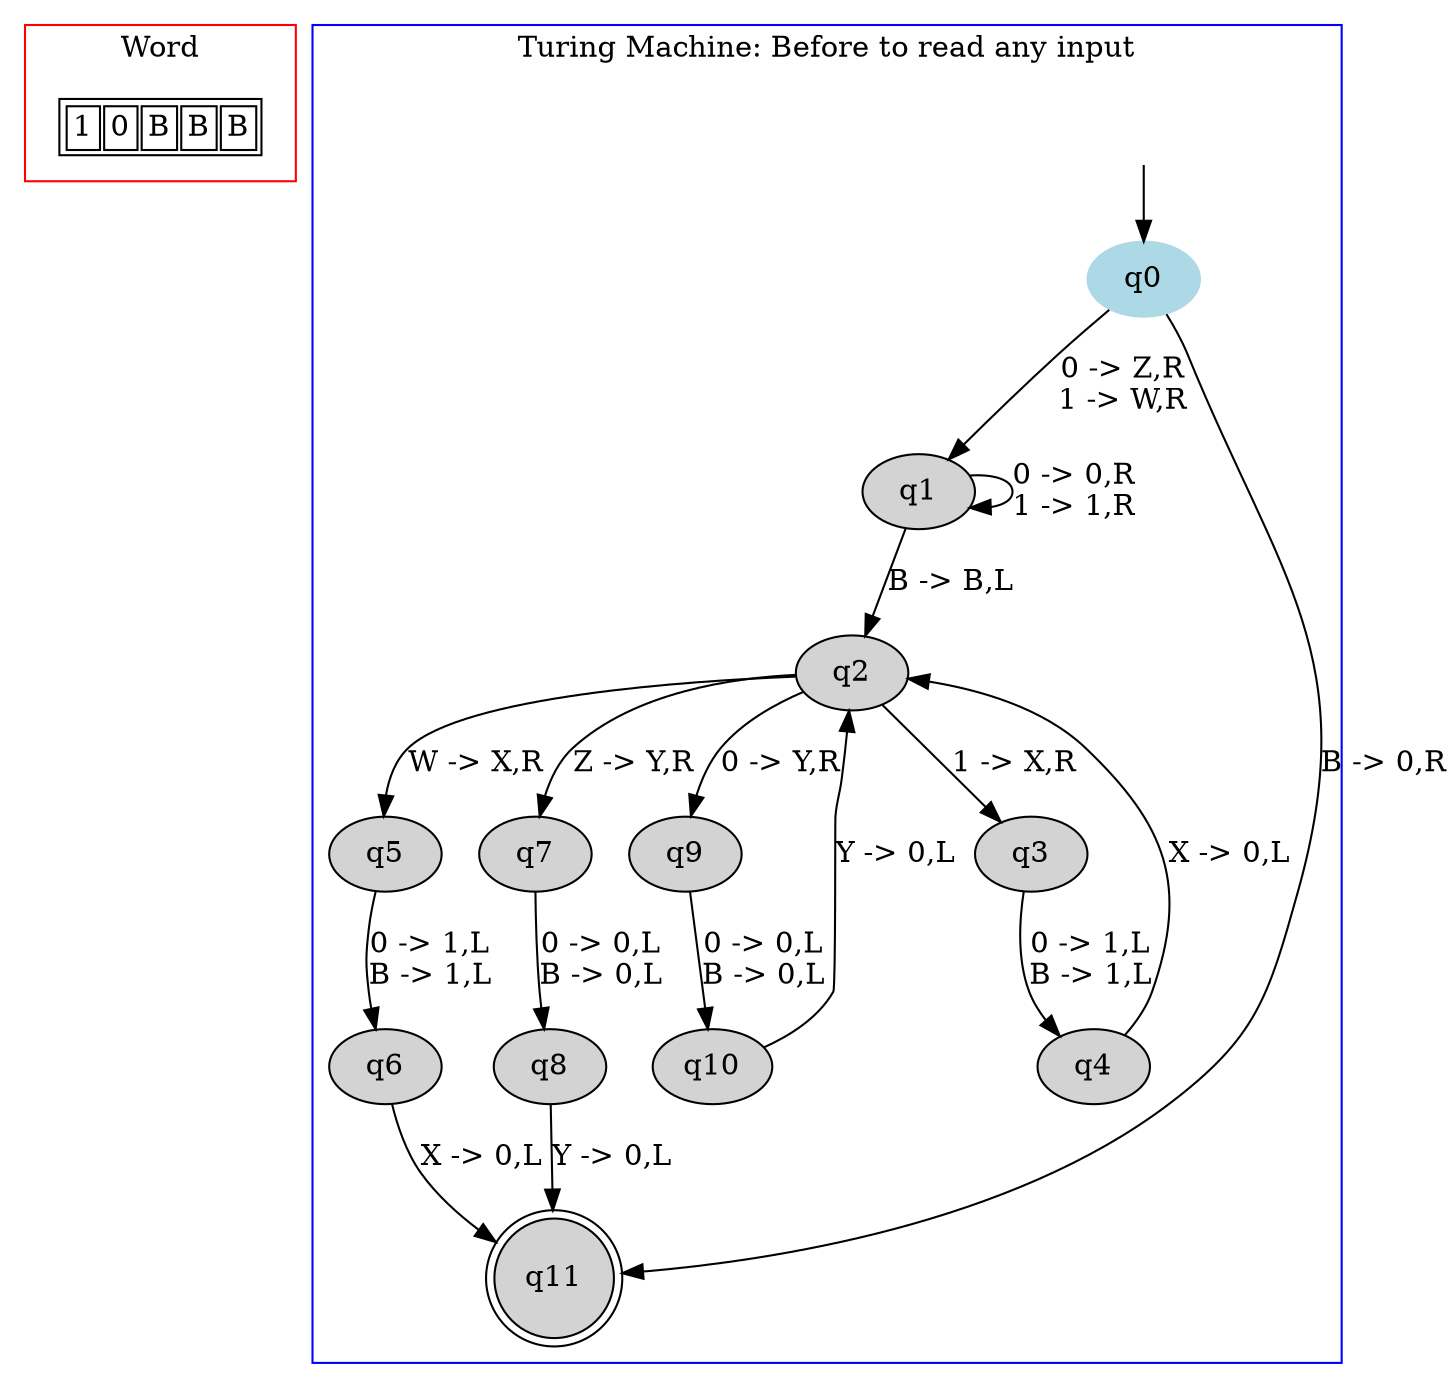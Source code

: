 digraph G {
	subgraph cluster_0 {
		node [shape=plaintext];

struct1 [label=<<TABLE>
<TR>
<TD><FONT>1</FONT></TD>
<TD><FONT>0</FONT></TD>
<TD><FONT>B</FONT></TD>
<TD><FONT>B</FONT></TD>
<TD><FONT>B</FONT></TD>
</TR>
</TABLE>>];
label = "Word";
color=red;
}
	subgraph cluster_1 {
		node [style=filled];
		label = "Turing Machine: Before to read any input"
		color=blue;

		q0 [color="lightblue"];
		q1;
		q2;
		q3;
		q4;
		q5;
		q6;
		q7;
		q8;
		q9;
		q10;
		q11 [shape="doublecircle"];
		q0->q1[label="0 -> Z,R
1 -> W,R"];
		q0->q11[label="B -> 0,R"];
		q1->q1[label="0 -> 0,R
1 -> 1,R"];
		q1->q2[label="B -> B,L"];
		q2->q3[label="1 -> X,R"];
		q2->q5[label="W -> X,R"];
		q2->q7[label="Z -> Y,R"];
		q2->q9[label="0 -> Y,R"];
		q3->q4[label="0 -> 1,L
B -> 1,L"];
		q4->q2[label="X -> 0,L"];
		q5->q6[label="0 -> 1,L
B -> 1,L"];
		q6->q11[label="X -> 0,L"];
		q7->q8[label="0 -> 0,L
B -> 0,L"];
		q8->q11[label="Y -> 0,L"];
		q9->q10[label="0 -> 0,L
B -> 0,L"];
		q10->q2[label="Y -> 0,L"];
x [color=white, label=""];		x->q0	}

}